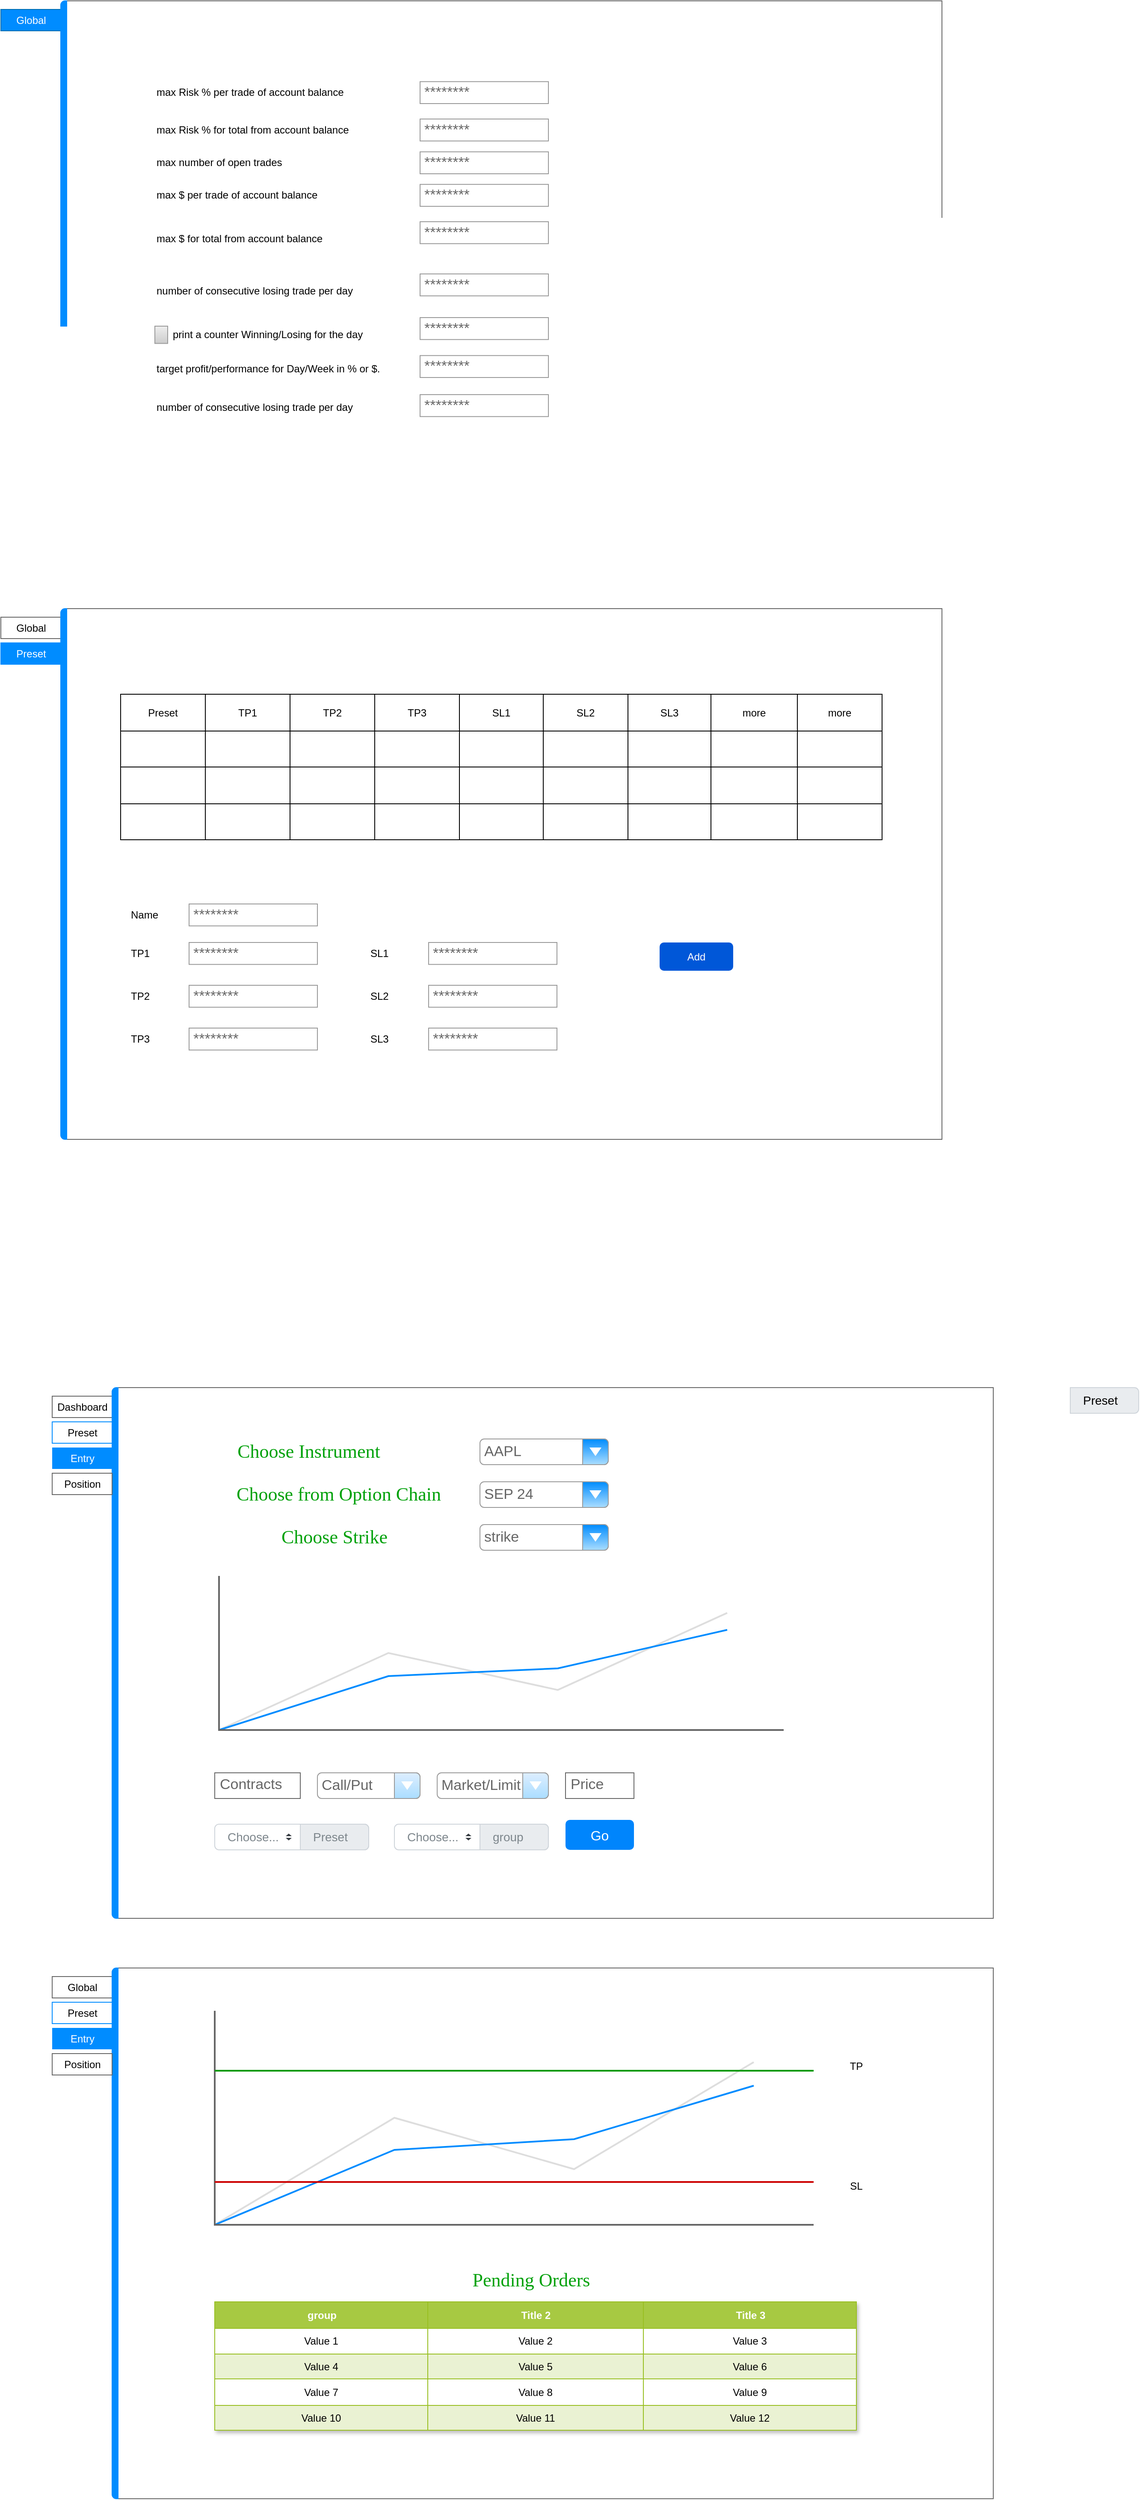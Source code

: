 <mxfile version="24.7.8">
  <diagram id="piDafpqhtRUU5qUU-vj8" name="Page-1">
    <mxGraphModel dx="1420" dy="766" grid="1" gridSize="10" guides="1" tooltips="1" connect="1" arrows="1" fold="1" page="1" pageScale="1" pageWidth="827" pageHeight="1169" math="0" shadow="0">
      <root>
        <mxCell id="0" />
        <mxCell id="1" parent="0" />
        <mxCell id="c5Jvyzz9uoEOo67B1SIw-1" value="" style="strokeWidth=1;shadow=0;dashed=0;align=center;html=1;shape=mxgraph.mockup.containers.marginRect2;rectMarginLeft=67;strokeColor=#666666;gradientColor=none;whiteSpace=wrap;labelBorderColor=none;" parent="1" vertex="1">
          <mxGeometry x="120" y="40" width="1090" height="620" as="geometry" />
        </mxCell>
        <mxCell id="c5Jvyzz9uoEOo67B1SIw-2" value="Global" style="strokeColor=#006EAF;fillColor=#008CFF;strokeWidth=1;shadow=0;dashed=0;align=center;html=1;shape=mxgraph.mockup.containers.rrect;rSize=0;fontColor=#ffffff;" parent="c5Jvyzz9uoEOo67B1SIw-1" vertex="1">
          <mxGeometry width="70" height="25" relative="1" as="geometry">
            <mxPoint x="-10" y="10" as="offset" />
          </mxGeometry>
        </mxCell>
        <mxCell id="c5Jvyzz9uoEOo67B1SIw-5" value="" style="strokeWidth=1;shadow=0;dashed=0;align=center;html=1;shape=mxgraph.mockup.containers.leftButton;rSize=5;strokeColor=#008cff;fillColor=#008cff;resizeHeight=1;movable=0;deletable=0;" parent="c5Jvyzz9uoEOo67B1SIw-1" vertex="1">
          <mxGeometry width="7" height="620.0" relative="1" as="geometry">
            <mxPoint x="60" as="offset" />
          </mxGeometry>
        </mxCell>
        <mxCell id="c5Jvyzz9uoEOo67B1SIw-46" value="max number of open trades" style="text;strokeColor=none;align=left;fillColor=none;html=1;verticalAlign=middle;whiteSpace=wrap;rounded=0;" parent="c5Jvyzz9uoEOo67B1SIw-1" vertex="1">
          <mxGeometry x="170" y="182" width="240" height="14.35" as="geometry" />
        </mxCell>
        <mxCell id="c5Jvyzz9uoEOo67B1SIw-56" value="max Risk % per trade of account balance" style="text;strokeColor=none;align=left;fillColor=none;html=1;verticalAlign=middle;whiteSpace=wrap;rounded=0;" parent="c5Jvyzz9uoEOo67B1SIw-1" vertex="1">
          <mxGeometry x="170" y="94.35" width="240" height="25.65" as="geometry" />
        </mxCell>
        <mxCell id="c5Jvyzz9uoEOo67B1SIw-57" value="********" style="strokeWidth=1;shadow=0;dashed=0;align=center;html=1;shape=mxgraph.mockup.forms.pwField;strokeColor=#999999;mainText=;align=left;fontColor=#666666;fontSize=17;spacingLeft=3;" parent="c5Jvyzz9uoEOo67B1SIw-1" vertex="1">
          <mxGeometry x="480" y="94.35" width="150" height="25.65" as="geometry" />
        </mxCell>
        <mxCell id="c5Jvyzz9uoEOo67B1SIw-58" value="max Risk % for total from account balance" style="text;strokeColor=none;align=left;fillColor=none;html=1;verticalAlign=middle;whiteSpace=wrap;rounded=0;" parent="c5Jvyzz9uoEOo67B1SIw-1" vertex="1">
          <mxGeometry x="170" y="140" width="240" height="21.74" as="geometry" />
        </mxCell>
        <mxCell id="c5Jvyzz9uoEOo67B1SIw-62" value="max $ per trade of account balance" style="text;strokeColor=none;align=left;fillColor=none;html=1;verticalAlign=middle;whiteSpace=wrap;rounded=0;" parent="c5Jvyzz9uoEOo67B1SIw-1" vertex="1">
          <mxGeometry x="170" y="217" width="240" height="20.43" as="geometry" />
        </mxCell>
        <mxCell id="c5Jvyzz9uoEOo67B1SIw-64" value="max $ for total from account balance" style="text;strokeColor=none;align=left;fillColor=none;html=1;verticalAlign=middle;whiteSpace=wrap;rounded=0;" parent="c5Jvyzz9uoEOo67B1SIw-1" vertex="1">
          <mxGeometry x="170" y="258" width="240" height="40.435" as="geometry" />
        </mxCell>
        <mxCell id="c5Jvyzz9uoEOo67B1SIw-66" value="print a counter Winning/Losing for the day" style="strokeWidth=1;shadow=0;dashed=0;align=left;html=1;shape=mxgraph.mockup.forms.rrect;rSize=0;fillColor=#eeeeee;strokeColor=#999999;gradientColor=#cccccc;align=left;spacingLeft=4;labelPosition=right;" parent="c5Jvyzz9uoEOo67B1SIw-1" vertex="1">
          <mxGeometry x="170" y="380" width="15" height="20.217" as="geometry" />
        </mxCell>
        <mxCell id="c5Jvyzz9uoEOo67B1SIw-67" value="number of consecutive losing trade per day" style="text;strokeColor=none;align=left;fillColor=none;html=1;verticalAlign=middle;whiteSpace=wrap;rounded=0;" parent="c5Jvyzz9uoEOo67B1SIw-1" vertex="1">
          <mxGeometry x="170" y="319" width="240" height="40.435" as="geometry" />
        </mxCell>
        <mxCell id="c5Jvyzz9uoEOo67B1SIw-88" value="target profit/performance for Day/Week in % or $.&amp;nbsp;" style="text;strokeColor=none;align=left;fillColor=none;html=1;verticalAlign=middle;whiteSpace=wrap;rounded=0;" parent="c5Jvyzz9uoEOo67B1SIw-1" vertex="1">
          <mxGeometry x="170" y="420" width="290" height="20" as="geometry" />
        </mxCell>
        <mxCell id="c5Jvyzz9uoEOo67B1SIw-93" value="********" style="strokeWidth=1;shadow=0;dashed=0;align=center;html=1;shape=mxgraph.mockup.forms.pwField;strokeColor=#999999;mainText=;align=left;fontColor=#666666;fontSize=17;spacingLeft=3;" parent="c5Jvyzz9uoEOo67B1SIw-1" vertex="1">
          <mxGeometry x="480" y="138.04" width="150" height="25.65" as="geometry" />
        </mxCell>
        <mxCell id="c5Jvyzz9uoEOo67B1SIw-94" value="********" style="strokeWidth=1;shadow=0;dashed=0;align=center;html=1;shape=mxgraph.mockup.forms.pwField;strokeColor=#999999;mainText=;align=left;fontColor=#666666;fontSize=17;spacingLeft=3;" parent="c5Jvyzz9uoEOo67B1SIw-1" vertex="1">
          <mxGeometry x="480" y="176.35" width="150" height="25.65" as="geometry" />
        </mxCell>
        <mxCell id="c5Jvyzz9uoEOo67B1SIw-95" value="********" style="strokeWidth=1;shadow=0;dashed=0;align=center;html=1;shape=mxgraph.mockup.forms.pwField;strokeColor=#999999;mainText=;align=left;fontColor=#666666;fontSize=17;spacingLeft=3;" parent="c5Jvyzz9uoEOo67B1SIw-1" vertex="1">
          <mxGeometry x="480" y="214.39" width="150" height="25.65" as="geometry" />
        </mxCell>
        <mxCell id="c5Jvyzz9uoEOo67B1SIw-96" value="********" style="strokeWidth=1;shadow=0;dashed=0;align=center;html=1;shape=mxgraph.mockup.forms.pwField;strokeColor=#999999;mainText=;align=left;fontColor=#666666;fontSize=17;spacingLeft=3;" parent="c5Jvyzz9uoEOo67B1SIw-1" vertex="1">
          <mxGeometry x="480" y="258" width="150" height="25.65" as="geometry" />
        </mxCell>
        <mxCell id="c5Jvyzz9uoEOo67B1SIw-97" value="********" style="strokeWidth=1;shadow=0;dashed=0;align=center;html=1;shape=mxgraph.mockup.forms.pwField;strokeColor=#999999;mainText=;align=left;fontColor=#666666;fontSize=17;spacingLeft=3;" parent="c5Jvyzz9uoEOo67B1SIw-1" vertex="1">
          <mxGeometry x="480" y="319" width="150" height="25.65" as="geometry" />
        </mxCell>
        <mxCell id="c5Jvyzz9uoEOo67B1SIw-98" value="********" style="strokeWidth=1;shadow=0;dashed=0;align=center;html=1;shape=mxgraph.mockup.forms.pwField;strokeColor=#999999;mainText=;align=left;fontColor=#666666;fontSize=17;spacingLeft=3;" parent="c5Jvyzz9uoEOo67B1SIw-1" vertex="1">
          <mxGeometry x="480" y="370" width="150" height="25.65" as="geometry" />
        </mxCell>
        <mxCell id="c5Jvyzz9uoEOo67B1SIw-99" value="********" style="strokeWidth=1;shadow=0;dashed=0;align=center;html=1;shape=mxgraph.mockup.forms.pwField;strokeColor=#999999;mainText=;align=left;fontColor=#666666;fontSize=17;spacingLeft=3;" parent="c5Jvyzz9uoEOo67B1SIw-1" vertex="1">
          <mxGeometry x="480" y="414.35" width="150" height="25.65" as="geometry" />
        </mxCell>
        <mxCell id="c5Jvyzz9uoEOo67B1SIw-100" value="********" style="strokeWidth=1;shadow=0;dashed=0;align=center;html=1;shape=mxgraph.mockup.forms.pwField;strokeColor=#999999;mainText=;align=left;fontColor=#666666;fontSize=17;spacingLeft=3;" parent="c5Jvyzz9uoEOo67B1SIw-1" vertex="1">
          <mxGeometry x="480" y="460" width="150" height="25.65" as="geometry" />
        </mxCell>
        <mxCell id="c5Jvyzz9uoEOo67B1SIw-91" value="number of consecutive losing trade per day" style="text;strokeColor=none;align=left;fillColor=none;html=1;verticalAlign=middle;whiteSpace=wrap;rounded=0;" parent="1" vertex="1">
          <mxGeometry x="290" y="500.43" width="240" height="29.57" as="geometry" />
        </mxCell>
        <mxCell id="c5Jvyzz9uoEOo67B1SIw-101" value="" style="strokeWidth=1;shadow=0;dashed=0;align=center;html=1;shape=mxgraph.mockup.containers.marginRect2;rectMarginLeft=67;strokeColor=#666666;gradientColor=none;whiteSpace=wrap;labelBorderColor=none;" parent="1" vertex="1">
          <mxGeometry x="180" y="2338" width="1090" height="620" as="geometry" />
        </mxCell>
        <mxCell id="c5Jvyzz9uoEOo67B1SIw-102" value="Global" style="strokeColor=inherit;fillColor=inherit;gradientColor=inherit;strokeWidth=1;shadow=0;dashed=0;align=center;html=1;shape=mxgraph.mockup.containers.rrect;rSize=0;" parent="c5Jvyzz9uoEOo67B1SIw-101" vertex="1">
          <mxGeometry width="70" height="25" relative="1" as="geometry">
            <mxPoint x="-10" y="10" as="offset" />
          </mxGeometry>
        </mxCell>
        <mxCell id="c5Jvyzz9uoEOo67B1SIw-103" value="Preset" style="strokeWidth=1;shadow=0;dashed=0;align=center;html=1;shape=mxgraph.mockup.containers.rrect;rSize=0;strokeColor=#008cff;fillColor=#FFFFFF;fontColor=#000000;" parent="c5Jvyzz9uoEOo67B1SIw-101" vertex="1">
          <mxGeometry width="70" height="25" relative="1" as="geometry">
            <mxPoint x="-10" y="40" as="offset" />
          </mxGeometry>
        </mxCell>
        <mxCell id="c5Jvyzz9uoEOo67B1SIw-104" value="Entry" style="strokeColor=none;fillColor=#008CFF;strokeWidth=1;shadow=0;dashed=0;align=center;html=1;shape=mxgraph.mockup.containers.rrect;rSize=0;labelBackgroundColor=none;fontColor=#ffffff;" parent="c5Jvyzz9uoEOo67B1SIw-101" vertex="1">
          <mxGeometry width="70" height="25" relative="1" as="geometry">
            <mxPoint x="-10" y="70" as="offset" />
          </mxGeometry>
        </mxCell>
        <mxCell id="c5Jvyzz9uoEOo67B1SIw-105" value="" style="strokeWidth=1;shadow=0;dashed=0;align=center;html=1;shape=mxgraph.mockup.containers.leftButton;rSize=5;strokeColor=#008cff;fillColor=#008cff;resizeHeight=1;movable=0;deletable=0;" parent="c5Jvyzz9uoEOo67B1SIw-101" vertex="1">
          <mxGeometry width="7" height="620.0" relative="1" as="geometry">
            <mxPoint x="60" as="offset" />
          </mxGeometry>
        </mxCell>
        <mxCell id="c5Jvyzz9uoEOo67B1SIw-106" value="Position" style="strokeColor=inherit;fillColor=inherit;gradientColor=inherit;strokeWidth=1;shadow=0;dashed=0;align=center;html=1;shape=mxgraph.mockup.containers.rrect;rSize=0;" parent="c5Jvyzz9uoEOo67B1SIw-101" vertex="1">
          <mxGeometry width="70" height="25" relative="1" as="geometry">
            <mxPoint x="-10" y="100" as="offset" />
          </mxGeometry>
        </mxCell>
        <mxCell id="c5Jvyzz9uoEOo67B1SIw-147" value="" style="verticalLabelPosition=bottom;shadow=0;dashed=0;align=center;html=1;verticalAlign=top;strokeWidth=1;shape=mxgraph.mockup.graphics.lineChart;strokeColor=none;strokeColor2=#666666;strokeColor3=#008cff;strokeColor4=#dddddd;" parent="c5Jvyzz9uoEOo67B1SIw-101" vertex="1">
          <mxGeometry x="180" y="50" width="700" height="250" as="geometry" />
        </mxCell>
        <mxCell id="c5Jvyzz9uoEOo67B1SIw-148" value="" style="verticalLabelPosition=bottom;shadow=0;dashed=0;align=center;html=1;verticalAlign=top;strokeWidth=2;shape=mxgraph.mockup.markup.line;strokeColor=#009900;" parent="c5Jvyzz9uoEOo67B1SIw-101" vertex="1">
          <mxGeometry x="180" y="110" width="700" height="20" as="geometry" />
        </mxCell>
        <mxCell id="c5Jvyzz9uoEOo67B1SIw-149" value="" style="verticalLabelPosition=bottom;shadow=0;dashed=0;align=center;html=1;verticalAlign=top;strokeWidth=2;shape=mxgraph.mockup.markup.line;strokeColor=#CC0000;" parent="c5Jvyzz9uoEOo67B1SIw-101" vertex="1">
          <mxGeometry x="180" y="240" width="700" height="20" as="geometry" />
        </mxCell>
        <mxCell id="c5Jvyzz9uoEOo67B1SIw-151" value="TP" style="text;strokeColor=none;align=center;fillColor=none;html=1;verticalAlign=middle;whiteSpace=wrap;rounded=0;" parent="c5Jvyzz9uoEOo67B1SIw-101" vertex="1">
          <mxGeometry x="900" y="100" width="60" height="30" as="geometry" />
        </mxCell>
        <mxCell id="c5Jvyzz9uoEOo67B1SIw-152" value="SL" style="text;strokeColor=none;align=center;fillColor=none;html=1;verticalAlign=middle;whiteSpace=wrap;rounded=0;" parent="c5Jvyzz9uoEOo67B1SIw-101" vertex="1">
          <mxGeometry x="900" y="240" width="60" height="30" as="geometry" />
        </mxCell>
        <mxCell id="c5Jvyzz9uoEOo67B1SIw-174" value="Pending Orders" style="text;strokeColor=none;align=center;fillColor=none;html=1;verticalAlign=middle;whiteSpace=wrap;rounded=0;fontColor=#00A10A;fontFamily=Comic Sans MS;fontSize=22;" parent="c5Jvyzz9uoEOo67B1SIw-101" vertex="1">
          <mxGeometry x="180" y="350" width="740" height="30" as="geometry" />
        </mxCell>
        <mxCell id="c5Jvyzz9uoEOo67B1SIw-153" value="Assets" style="childLayout=tableLayout;recursiveResize=0;strokeColor=#98bf21;fillColor=#A7C942;shadow=1;" parent="1" vertex="1">
          <mxGeometry x="360" y="2728" width="750" height="150" as="geometry" />
        </mxCell>
        <mxCell id="c5Jvyzz9uoEOo67B1SIw-154" style="shape=tableRow;horizontal=0;startSize=0;swimlaneHead=0;swimlaneBody=0;top=0;left=0;bottom=0;right=0;dropTarget=0;collapsible=0;recursiveResize=0;expand=0;fontStyle=0;strokeColor=inherit;fillColor=#ffffff;" parent="c5Jvyzz9uoEOo67B1SIw-153" vertex="1">
          <mxGeometry width="750" height="31" as="geometry" />
        </mxCell>
        <mxCell id="c5Jvyzz9uoEOo67B1SIw-155" value="group" style="connectable=0;recursiveResize=0;strokeColor=inherit;fillColor=#A7C942;align=center;fontStyle=1;fontColor=#FFFFFF;html=1;" parent="c5Jvyzz9uoEOo67B1SIw-154" vertex="1">
          <mxGeometry width="249" height="31" as="geometry">
            <mxRectangle width="249" height="31" as="alternateBounds" />
          </mxGeometry>
        </mxCell>
        <mxCell id="c5Jvyzz9uoEOo67B1SIw-156" value="Title 2" style="connectable=0;recursiveResize=0;strokeColor=inherit;fillColor=#A7C942;align=center;fontStyle=1;fontColor=#FFFFFF;html=1;" parent="c5Jvyzz9uoEOo67B1SIw-154" vertex="1">
          <mxGeometry x="249" width="252" height="31" as="geometry">
            <mxRectangle width="252" height="31" as="alternateBounds" />
          </mxGeometry>
        </mxCell>
        <mxCell id="c5Jvyzz9uoEOo67B1SIw-157" value="Title 3" style="connectable=0;recursiveResize=0;strokeColor=inherit;fillColor=#A7C942;align=center;fontStyle=1;fontColor=#FFFFFF;html=1;" parent="c5Jvyzz9uoEOo67B1SIw-154" vertex="1">
          <mxGeometry x="501" width="249" height="31" as="geometry">
            <mxRectangle width="249" height="31" as="alternateBounds" />
          </mxGeometry>
        </mxCell>
        <mxCell id="c5Jvyzz9uoEOo67B1SIw-158" value="" style="shape=tableRow;horizontal=0;startSize=0;swimlaneHead=0;swimlaneBody=0;top=0;left=0;bottom=0;right=0;dropTarget=0;collapsible=0;recursiveResize=0;expand=0;fontStyle=0;strokeColor=inherit;fillColor=#ffffff;" parent="c5Jvyzz9uoEOo67B1SIw-153" vertex="1">
          <mxGeometry y="31" width="750" height="30" as="geometry" />
        </mxCell>
        <mxCell id="c5Jvyzz9uoEOo67B1SIw-159" value="Value 1" style="connectable=0;recursiveResize=0;strokeColor=inherit;fillColor=inherit;align=center;whiteSpace=wrap;html=1;" parent="c5Jvyzz9uoEOo67B1SIw-158" vertex="1">
          <mxGeometry width="249" height="30" as="geometry">
            <mxRectangle width="249" height="30" as="alternateBounds" />
          </mxGeometry>
        </mxCell>
        <mxCell id="c5Jvyzz9uoEOo67B1SIw-160" value="Value 2" style="connectable=0;recursiveResize=0;strokeColor=inherit;fillColor=inherit;align=center;whiteSpace=wrap;html=1;" parent="c5Jvyzz9uoEOo67B1SIw-158" vertex="1">
          <mxGeometry x="249" width="252" height="30" as="geometry">
            <mxRectangle width="252" height="30" as="alternateBounds" />
          </mxGeometry>
        </mxCell>
        <mxCell id="c5Jvyzz9uoEOo67B1SIw-161" value="Value 3" style="connectable=0;recursiveResize=0;strokeColor=inherit;fillColor=inherit;align=center;whiteSpace=wrap;html=1;" parent="c5Jvyzz9uoEOo67B1SIw-158" vertex="1">
          <mxGeometry x="501" width="249" height="30" as="geometry">
            <mxRectangle width="249" height="30" as="alternateBounds" />
          </mxGeometry>
        </mxCell>
        <mxCell id="c5Jvyzz9uoEOo67B1SIw-162" value="" style="shape=tableRow;horizontal=0;startSize=0;swimlaneHead=0;swimlaneBody=0;top=0;left=0;bottom=0;right=0;dropTarget=0;collapsible=0;recursiveResize=0;expand=0;fontStyle=1;strokeColor=inherit;fillColor=#EAF2D3;" parent="c5Jvyzz9uoEOo67B1SIw-153" vertex="1">
          <mxGeometry y="61" width="750" height="29" as="geometry" />
        </mxCell>
        <mxCell id="c5Jvyzz9uoEOo67B1SIw-163" value="Value 4" style="connectable=0;recursiveResize=0;strokeColor=inherit;fillColor=inherit;whiteSpace=wrap;html=1;" parent="c5Jvyzz9uoEOo67B1SIw-162" vertex="1">
          <mxGeometry width="249" height="29" as="geometry">
            <mxRectangle width="249" height="29" as="alternateBounds" />
          </mxGeometry>
        </mxCell>
        <mxCell id="c5Jvyzz9uoEOo67B1SIw-164" value="Value 5" style="connectable=0;recursiveResize=0;strokeColor=inherit;fillColor=inherit;whiteSpace=wrap;html=1;" parent="c5Jvyzz9uoEOo67B1SIw-162" vertex="1">
          <mxGeometry x="249" width="252" height="29" as="geometry">
            <mxRectangle width="252" height="29" as="alternateBounds" />
          </mxGeometry>
        </mxCell>
        <mxCell id="c5Jvyzz9uoEOo67B1SIw-165" value="Value 6" style="connectable=0;recursiveResize=0;strokeColor=inherit;fillColor=inherit;whiteSpace=wrap;html=1;" parent="c5Jvyzz9uoEOo67B1SIw-162" vertex="1">
          <mxGeometry x="501" width="249" height="29" as="geometry">
            <mxRectangle width="249" height="29" as="alternateBounds" />
          </mxGeometry>
        </mxCell>
        <mxCell id="c5Jvyzz9uoEOo67B1SIw-166" value="" style="shape=tableRow;horizontal=0;startSize=0;swimlaneHead=0;swimlaneBody=0;top=0;left=0;bottom=0;right=0;dropTarget=0;collapsible=0;recursiveResize=0;expand=0;fontStyle=0;strokeColor=inherit;fillColor=#ffffff;" parent="c5Jvyzz9uoEOo67B1SIw-153" vertex="1">
          <mxGeometry y="90" width="750" height="31" as="geometry" />
        </mxCell>
        <mxCell id="c5Jvyzz9uoEOo67B1SIw-167" value="Value 7" style="connectable=0;recursiveResize=0;strokeColor=inherit;fillColor=inherit;fontStyle=0;align=center;whiteSpace=wrap;html=1;" parent="c5Jvyzz9uoEOo67B1SIw-166" vertex="1">
          <mxGeometry width="249" height="31" as="geometry">
            <mxRectangle width="249" height="31" as="alternateBounds" />
          </mxGeometry>
        </mxCell>
        <mxCell id="c5Jvyzz9uoEOo67B1SIw-168" value="Value 8" style="connectable=0;recursiveResize=0;strokeColor=inherit;fillColor=inherit;fontStyle=0;align=center;whiteSpace=wrap;html=1;" parent="c5Jvyzz9uoEOo67B1SIw-166" vertex="1">
          <mxGeometry x="249" width="252" height="31" as="geometry">
            <mxRectangle width="252" height="31" as="alternateBounds" />
          </mxGeometry>
        </mxCell>
        <mxCell id="c5Jvyzz9uoEOo67B1SIw-169" value="Value 9" style="connectable=0;recursiveResize=0;strokeColor=inherit;fillColor=inherit;fontStyle=0;align=center;whiteSpace=wrap;html=1;" parent="c5Jvyzz9uoEOo67B1SIw-166" vertex="1">
          <mxGeometry x="501" width="249" height="31" as="geometry">
            <mxRectangle width="249" height="31" as="alternateBounds" />
          </mxGeometry>
        </mxCell>
        <mxCell id="c5Jvyzz9uoEOo67B1SIw-170" value="" style="shape=tableRow;horizontal=0;startSize=0;swimlaneHead=0;swimlaneBody=0;top=0;left=0;bottom=0;right=0;dropTarget=0;collapsible=0;recursiveResize=0;expand=0;fontStyle=1;strokeColor=inherit;fillColor=#EAF2D3;" parent="c5Jvyzz9uoEOo67B1SIw-153" vertex="1">
          <mxGeometry y="121" width="750" height="29" as="geometry" />
        </mxCell>
        <mxCell id="c5Jvyzz9uoEOo67B1SIw-171" value="Value 10" style="connectable=0;recursiveResize=0;strokeColor=inherit;fillColor=inherit;whiteSpace=wrap;html=1;" parent="c5Jvyzz9uoEOo67B1SIw-170" vertex="1">
          <mxGeometry width="249" height="29" as="geometry">
            <mxRectangle width="249" height="29" as="alternateBounds" />
          </mxGeometry>
        </mxCell>
        <mxCell id="c5Jvyzz9uoEOo67B1SIw-172" value="Value 11" style="connectable=0;recursiveResize=0;strokeColor=inherit;fillColor=inherit;whiteSpace=wrap;html=1;" parent="c5Jvyzz9uoEOo67B1SIw-170" vertex="1">
          <mxGeometry x="249" width="252" height="29" as="geometry">
            <mxRectangle width="252" height="29" as="alternateBounds" />
          </mxGeometry>
        </mxCell>
        <mxCell id="c5Jvyzz9uoEOo67B1SIw-173" value="Value 12" style="connectable=0;recursiveResize=0;strokeColor=inherit;fillColor=inherit;whiteSpace=wrap;html=1;" parent="c5Jvyzz9uoEOo67B1SIw-170" vertex="1">
          <mxGeometry x="501" width="249" height="29" as="geometry">
            <mxRectangle width="249" height="29" as="alternateBounds" />
          </mxGeometry>
        </mxCell>
        <mxCell id="c5Jvyzz9uoEOo67B1SIw-175" value="" style="strokeWidth=1;shadow=0;dashed=0;align=center;html=1;shape=mxgraph.mockup.containers.marginRect2;rectMarginLeft=67;strokeColor=#666666;gradientColor=none;whiteSpace=wrap;labelBorderColor=none;" parent="1" vertex="1">
          <mxGeometry x="180" y="1660" width="1090" height="620" as="geometry" />
        </mxCell>
        <mxCell id="c5Jvyzz9uoEOo67B1SIw-176" value="Dashboard" style="strokeColor=inherit;fillColor=inherit;gradientColor=inherit;strokeWidth=1;shadow=0;dashed=0;align=center;html=1;shape=mxgraph.mockup.containers.rrect;rSize=0;" parent="c5Jvyzz9uoEOo67B1SIw-175" vertex="1">
          <mxGeometry width="70" height="25" relative="1" as="geometry">
            <mxPoint x="-10" y="10" as="offset" />
          </mxGeometry>
        </mxCell>
        <mxCell id="c5Jvyzz9uoEOo67B1SIw-177" value="Preset" style="strokeWidth=1;shadow=0;dashed=0;align=center;html=1;shape=mxgraph.mockup.containers.rrect;rSize=0;strokeColor=#008cff;fillColor=#FFFFFF;fontColor=#000000;" parent="c5Jvyzz9uoEOo67B1SIw-175" vertex="1">
          <mxGeometry width="70" height="25" relative="1" as="geometry">
            <mxPoint x="-10" y="40" as="offset" />
          </mxGeometry>
        </mxCell>
        <mxCell id="c5Jvyzz9uoEOo67B1SIw-178" value="Entry" style="strokeColor=none;fillColor=#008CFF;strokeWidth=1;shadow=0;dashed=0;align=center;html=1;shape=mxgraph.mockup.containers.rrect;rSize=0;labelBackgroundColor=none;fontColor=#ffffff;" parent="c5Jvyzz9uoEOo67B1SIw-175" vertex="1">
          <mxGeometry width="70" height="25" relative="1" as="geometry">
            <mxPoint x="-10" y="70" as="offset" />
          </mxGeometry>
        </mxCell>
        <mxCell id="c5Jvyzz9uoEOo67B1SIw-179" value="" style="strokeWidth=1;shadow=0;dashed=0;align=center;html=1;shape=mxgraph.mockup.containers.leftButton;rSize=5;strokeColor=#008cff;fillColor=#008cff;resizeHeight=1;movable=0;deletable=0;" parent="c5Jvyzz9uoEOo67B1SIw-175" vertex="1">
          <mxGeometry width="7" height="620.0" relative="1" as="geometry">
            <mxPoint x="60" as="offset" />
          </mxGeometry>
        </mxCell>
        <mxCell id="c5Jvyzz9uoEOo67B1SIw-180" value="Position" style="strokeColor=inherit;fillColor=inherit;gradientColor=inherit;strokeWidth=1;shadow=0;dashed=0;align=center;html=1;shape=mxgraph.mockup.containers.rrect;rSize=0;" parent="c5Jvyzz9uoEOo67B1SIw-175" vertex="1">
          <mxGeometry width="70" height="25" relative="1" as="geometry">
            <mxPoint x="-10" y="100" as="offset" />
          </mxGeometry>
        </mxCell>
        <mxCell id="c5Jvyzz9uoEOo67B1SIw-181" value="" style="verticalLabelPosition=bottom;shadow=0;dashed=0;align=center;html=1;verticalAlign=top;strokeWidth=1;shape=mxgraph.mockup.graphics.lineChart;strokeColor=none;strokeColor2=#666666;strokeColor3=#008cff;strokeColor4=#dddddd;" parent="c5Jvyzz9uoEOo67B1SIw-175" vertex="1">
          <mxGeometry x="185" y="220" width="660" height="180" as="geometry" />
        </mxCell>
        <mxCell id="c5Jvyzz9uoEOo67B1SIw-187" value="Choose Instrument" style="text;strokeColor=none;align=center;fillColor=none;html=1;verticalAlign=middle;whiteSpace=wrap;rounded=0;fontColor=#00A10A;fontFamily=Comic Sans MS;fontSize=22;" parent="c5Jvyzz9uoEOo67B1SIw-175" vertex="1">
          <mxGeometry x="180" y="60" width="220" height="30" as="geometry" />
        </mxCell>
        <mxCell id="c5Jvyzz9uoEOo67B1SIw-188" value="AAPL" style="strokeWidth=1;shadow=0;dashed=0;align=center;html=1;shape=mxgraph.mockup.forms.comboBox;strokeColor=#999999;fillColor=#008CFF;align=left;fillColor2=#aaddff;mainText=;fontColor=#666666;fontSize=17;spacingLeft=3;" parent="c5Jvyzz9uoEOo67B1SIw-175" vertex="1">
          <mxGeometry x="490" y="60" width="150" height="30" as="geometry" />
        </mxCell>
        <mxCell id="c5Jvyzz9uoEOo67B1SIw-189" value="Choose from Option Chain" style="text;strokeColor=none;align=center;fillColor=none;html=1;verticalAlign=middle;whiteSpace=wrap;rounded=0;fontColor=#00A10A;fontFamily=Comic Sans MS;fontSize=22;" parent="c5Jvyzz9uoEOo67B1SIw-175" vertex="1">
          <mxGeometry x="185" y="110" width="280" height="30" as="geometry" />
        </mxCell>
        <mxCell id="c5Jvyzz9uoEOo67B1SIw-190" value="SEP 24" style="strokeWidth=1;shadow=0;dashed=0;align=center;html=1;shape=mxgraph.mockup.forms.comboBox;strokeColor=#999999;fillColor=#008CFF;align=left;fillColor2=#aaddff;mainText=;fontColor=#666666;fontSize=17;spacingLeft=3;" parent="c5Jvyzz9uoEOo67B1SIw-175" vertex="1">
          <mxGeometry x="490" y="110" width="150" height="30" as="geometry" />
        </mxCell>
        <mxCell id="c5Jvyzz9uoEOo67B1SIw-191" value="Choose Strike" style="text;strokeColor=none;align=center;fillColor=none;html=1;verticalAlign=middle;whiteSpace=wrap;rounded=0;fontColor=#00A10A;fontFamily=Comic Sans MS;fontSize=22;" parent="c5Jvyzz9uoEOo67B1SIw-175" vertex="1">
          <mxGeometry x="180" y="160" width="280" height="30" as="geometry" />
        </mxCell>
        <mxCell id="c5Jvyzz9uoEOo67B1SIw-192" value="strike" style="strokeWidth=1;shadow=0;dashed=0;align=center;html=1;shape=mxgraph.mockup.forms.comboBox;strokeColor=#999999;fillColor=#008CFF;align=left;fillColor2=#aaddff;mainText=;fontColor=#666666;fontSize=17;spacingLeft=3;" parent="c5Jvyzz9uoEOo67B1SIw-175" vertex="1">
          <mxGeometry x="490" y="160" width="150" height="30" as="geometry" />
        </mxCell>
        <mxCell id="iSq0GGvA1CVPMJlsoF-T-1" value="Go" style="html=1;shadow=0;dashed=0;shape=mxgraph.bootstrap.rrect;rSize=5;strokeColor=none;strokeWidth=1;fillColor=#0085FC;fontColor=#FFFFFF;whiteSpace=wrap;align=center;verticalAlign=middle;spacingLeft=0;fontStyle=0;fontSize=16;spacing=5;" vertex="1" parent="c5Jvyzz9uoEOo67B1SIw-175">
          <mxGeometry x="590" y="505" width="80" height="35" as="geometry" />
        </mxCell>
        <mxCell id="iSq0GGvA1CVPMJlsoF-T-4" value="Choose..." style="html=1;shadow=0;dashed=0;shape=mxgraph.bootstrap.rrect;rSize=5;strokeColor=#CED4DA;html=1;whiteSpace=wrap;fillColor=#FFFFFF;fontColor=#7D868C;align=left;spacing=15;fontSize=14;" vertex="1" parent="c5Jvyzz9uoEOo67B1SIw-175">
          <mxGeometry x="180" y="510" width="180" height="30" as="geometry" />
        </mxCell>
        <mxCell id="iSq0GGvA1CVPMJlsoF-T-5" value="" style="shape=triangle;direction=south;fillColor=#343A40;strokeColor=none;perimeter=none;" vertex="1" parent="iSq0GGvA1CVPMJlsoF-T-4">
          <mxGeometry x="1" y="0.5" width="7" height="3" relative="1" as="geometry">
            <mxPoint x="-97" y="1" as="offset" />
          </mxGeometry>
        </mxCell>
        <mxCell id="iSq0GGvA1CVPMJlsoF-T-6" value="" style="shape=triangle;direction=north;fillColor=#343A40;strokeColor=none;perimeter=none;" vertex="1" parent="iSq0GGvA1CVPMJlsoF-T-4">
          <mxGeometry x="1" y="0.5" width="7" height="3" relative="1" as="geometry">
            <mxPoint x="-97" y="-4" as="offset" />
          </mxGeometry>
        </mxCell>
        <mxCell id="iSq0GGvA1CVPMJlsoF-T-7" value="Preset" style="html=1;shadow=0;dashed=0;shape=mxgraph.bootstrap.rightButton;strokeColor=#CED4DA;gradientColor=inherit;fontColor=inherit;fillColor=#E9ECEF;rSize=5;perimeter=none;whiteSpace=wrap;resizeHeight=1;fontSize=14;align=left;spacing=15;" vertex="1" parent="iSq0GGvA1CVPMJlsoF-T-4">
          <mxGeometry x="1" width="80" height="30" relative="1" as="geometry">
            <mxPoint x="-80" as="offset" />
          </mxGeometry>
        </mxCell>
        <mxCell id="iSq0GGvA1CVPMJlsoF-T-15" value="Call/Put" style="strokeWidth=1;shadow=0;dashed=0;align=center;html=1;shape=mxgraph.mockup.forms.comboBox;strokeColor=#999999;fillColor=#ddeeff;align=left;fillColor2=#aaddff;mainText=;fontColor=#666666;fontSize=17;spacingLeft=3;" vertex="1" parent="c5Jvyzz9uoEOo67B1SIw-175">
          <mxGeometry x="300" y="450" width="120" height="30" as="geometry" />
        </mxCell>
        <mxCell id="iSq0GGvA1CVPMJlsoF-T-36" value="Market/Limit" style="strokeWidth=1;shadow=0;dashed=0;align=center;html=1;shape=mxgraph.mockup.forms.comboBox;strokeColor=#999999;fillColor=#ddeeff;align=left;fillColor2=#aaddff;mainText=;fontColor=#666666;fontSize=17;spacingLeft=3;" vertex="1" parent="c5Jvyzz9uoEOo67B1SIw-175">
          <mxGeometry x="440" y="450" width="130" height="30" as="geometry" />
        </mxCell>
        <mxCell id="iSq0GGvA1CVPMJlsoF-T-37" value="Price" style="strokeWidth=1;shadow=0;dashed=0;align=center;html=1;shape=mxgraph.mockup.text.textBox;fontColor=#666666;align=left;fontSize=17;spacingLeft=4;spacingTop=-3;whiteSpace=wrap;strokeColor=#666666;mainText=" vertex="1" parent="c5Jvyzz9uoEOo67B1SIw-175">
          <mxGeometry x="590" y="450" width="80" height="30" as="geometry" />
        </mxCell>
        <mxCell id="iSq0GGvA1CVPMJlsoF-T-38" value="Contracts" style="strokeWidth=1;shadow=0;dashed=0;align=center;html=1;shape=mxgraph.mockup.text.textBox;fontColor=#666666;align=left;fontSize=17;spacingLeft=4;spacingTop=-3;whiteSpace=wrap;strokeColor=#666666;mainText=" vertex="1" parent="c5Jvyzz9uoEOo67B1SIw-175">
          <mxGeometry x="180" y="450" width="100" height="30" as="geometry" />
        </mxCell>
        <mxCell id="iSq0GGvA1CVPMJlsoF-T-40" value="Preset" style="html=1;shadow=0;dashed=0;shape=mxgraph.bootstrap.rightButton;strokeColor=#CED4DA;gradientColor=inherit;fontColor=inherit;fillColor=#E9ECEF;rSize=5;perimeter=none;whiteSpace=wrap;resizeHeight=1;fontSize=14;align=left;spacing=15;" vertex="1" parent="c5Jvyzz9uoEOo67B1SIw-175">
          <mxGeometry x="1" width="80" height="30" relative="1" as="geometry">
            <mxPoint x="90" as="offset" />
          </mxGeometry>
        </mxCell>
        <mxCell id="iSq0GGvA1CVPMJlsoF-T-41" value="Choose..." style="html=1;shadow=0;dashed=0;shape=mxgraph.bootstrap.rrect;rSize=5;strokeColor=#CED4DA;html=1;whiteSpace=wrap;fillColor=#FFFFFF;fontColor=#7D868C;align=left;spacing=15;fontSize=14;" vertex="1" parent="c5Jvyzz9uoEOo67B1SIw-175">
          <mxGeometry x="390" y="510" width="180" height="30" as="geometry" />
        </mxCell>
        <mxCell id="iSq0GGvA1CVPMJlsoF-T-42" value="" style="shape=triangle;direction=south;fillColor=#343A40;strokeColor=none;perimeter=none;" vertex="1" parent="iSq0GGvA1CVPMJlsoF-T-41">
          <mxGeometry x="1" y="0.5" width="7" height="3" relative="1" as="geometry">
            <mxPoint x="-97" y="1" as="offset" />
          </mxGeometry>
        </mxCell>
        <mxCell id="iSq0GGvA1CVPMJlsoF-T-43" value="" style="shape=triangle;direction=north;fillColor=#343A40;strokeColor=none;perimeter=none;" vertex="1" parent="iSq0GGvA1CVPMJlsoF-T-41">
          <mxGeometry x="1" y="0.5" width="7" height="3" relative="1" as="geometry">
            <mxPoint x="-97" y="-4" as="offset" />
          </mxGeometry>
        </mxCell>
        <mxCell id="iSq0GGvA1CVPMJlsoF-T-44" value="group" style="html=1;shadow=0;dashed=0;shape=mxgraph.bootstrap.rightButton;strokeColor=#CED4DA;gradientColor=inherit;fontColor=inherit;fillColor=#E9ECEF;rSize=5;perimeter=none;whiteSpace=wrap;resizeHeight=1;fontSize=14;align=left;spacing=15;" vertex="1" parent="iSq0GGvA1CVPMJlsoF-T-41">
          <mxGeometry x="1" width="80" height="30" relative="1" as="geometry">
            <mxPoint x="-80" as="offset" />
          </mxGeometry>
        </mxCell>
        <mxCell id="iSq0GGvA1CVPMJlsoF-T-45" value="" style="strokeWidth=1;shadow=0;dashed=0;align=center;html=1;shape=mxgraph.mockup.containers.marginRect2;rectMarginLeft=67;strokeColor=#666666;gradientColor=none;whiteSpace=wrap;labelBorderColor=none;" vertex="1" parent="1">
          <mxGeometry x="120" y="750" width="1090" height="620" as="geometry" />
        </mxCell>
        <mxCell id="iSq0GGvA1CVPMJlsoF-T-46" value="Global" style="strokeColor=inherit;fillColor=inherit;gradientColor=inherit;strokeWidth=1;shadow=0;dashed=0;align=center;html=1;shape=mxgraph.mockup.containers.rrect;rSize=0;" vertex="1" parent="iSq0GGvA1CVPMJlsoF-T-45">
          <mxGeometry width="70" height="25" relative="1" as="geometry">
            <mxPoint x="-10" y="10" as="offset" />
          </mxGeometry>
        </mxCell>
        <mxCell id="iSq0GGvA1CVPMJlsoF-T-47" value="Preset" style="strokeWidth=1;shadow=0;dashed=0;align=center;html=1;shape=mxgraph.mockup.containers.rrect;rSize=0;strokeColor=#008cff;fillColor=#008CFF;fontColor=#FFFFFF;" vertex="1" parent="iSq0GGvA1CVPMJlsoF-T-45">
          <mxGeometry width="70" height="25" relative="1" as="geometry">
            <mxPoint x="-10" y="40" as="offset" />
          </mxGeometry>
        </mxCell>
        <mxCell id="iSq0GGvA1CVPMJlsoF-T-49" value="" style="strokeWidth=1;shadow=0;dashed=0;align=center;html=1;shape=mxgraph.mockup.containers.leftButton;rSize=5;strokeColor=#008cff;fillColor=#008cff;resizeHeight=1;movable=0;deletable=0;" vertex="1" parent="iSq0GGvA1CVPMJlsoF-T-45">
          <mxGeometry width="7" height="620.0" relative="1" as="geometry">
            <mxPoint x="60" as="offset" />
          </mxGeometry>
        </mxCell>
        <mxCell id="iSq0GGvA1CVPMJlsoF-T-78" value="********" style="strokeWidth=1;shadow=0;dashed=0;align=center;html=1;shape=mxgraph.mockup.forms.pwField;strokeColor=#999999;mainText=;align=left;fontColor=#666666;fontSize=17;spacingLeft=3;" vertex="1" parent="iSq0GGvA1CVPMJlsoF-T-45">
          <mxGeometry x="210" y="390" width="150" height="25.65" as="geometry" />
        </mxCell>
        <mxCell id="iSq0GGvA1CVPMJlsoF-T-79" value="TP1" style="text;strokeColor=none;align=left;fillColor=none;html=1;verticalAlign=middle;whiteSpace=wrap;rounded=0;" vertex="1" parent="iSq0GGvA1CVPMJlsoF-T-45">
          <mxGeometry x="140" y="390" width="60" height="25.65" as="geometry" />
        </mxCell>
        <mxCell id="iSq0GGvA1CVPMJlsoF-T-101" value="" style="shape=table;startSize=0;container=1;collapsible=0;childLayout=tableLayout;" vertex="1" parent="iSq0GGvA1CVPMJlsoF-T-45">
          <mxGeometry x="130" y="100" width="890" height="170" as="geometry" />
        </mxCell>
        <mxCell id="iSq0GGvA1CVPMJlsoF-T-102" value="" style="shape=tableRow;horizontal=0;startSize=0;swimlaneHead=0;swimlaneBody=0;strokeColor=inherit;top=0;left=0;bottom=0;right=0;collapsible=0;dropTarget=0;fillColor=none;points=[[0,0.5],[1,0.5]];portConstraint=eastwest;" vertex="1" parent="iSq0GGvA1CVPMJlsoF-T-101">
          <mxGeometry width="890" height="43" as="geometry" />
        </mxCell>
        <mxCell id="iSq0GGvA1CVPMJlsoF-T-103" value="Preset" style="shape=partialRectangle;html=1;whiteSpace=wrap;connectable=0;strokeColor=inherit;overflow=hidden;fillColor=none;top=0;left=0;bottom=0;right=0;pointerEvents=1;" vertex="1" parent="iSq0GGvA1CVPMJlsoF-T-102">
          <mxGeometry width="99" height="43" as="geometry">
            <mxRectangle width="99" height="43" as="alternateBounds" />
          </mxGeometry>
        </mxCell>
        <mxCell id="iSq0GGvA1CVPMJlsoF-T-104" value="TP1" style="shape=partialRectangle;html=1;whiteSpace=wrap;connectable=0;strokeColor=inherit;overflow=hidden;fillColor=none;top=0;left=0;bottom=0;right=0;pointerEvents=1;" vertex="1" parent="iSq0GGvA1CVPMJlsoF-T-102">
          <mxGeometry x="99" width="99" height="43" as="geometry">
            <mxRectangle width="99" height="43" as="alternateBounds" />
          </mxGeometry>
        </mxCell>
        <mxCell id="iSq0GGvA1CVPMJlsoF-T-105" value="TP2" style="shape=partialRectangle;html=1;whiteSpace=wrap;connectable=0;strokeColor=inherit;overflow=hidden;fillColor=none;top=0;left=0;bottom=0;right=0;pointerEvents=1;" vertex="1" parent="iSq0GGvA1CVPMJlsoF-T-102">
          <mxGeometry x="198" width="99" height="43" as="geometry">
            <mxRectangle width="99" height="43" as="alternateBounds" />
          </mxGeometry>
        </mxCell>
        <mxCell id="iSq0GGvA1CVPMJlsoF-T-106" value="TP3" style="shape=partialRectangle;html=1;whiteSpace=wrap;connectable=0;strokeColor=inherit;overflow=hidden;fillColor=none;top=0;left=0;bottom=0;right=0;pointerEvents=1;" vertex="1" parent="iSq0GGvA1CVPMJlsoF-T-102">
          <mxGeometry x="297" width="99" height="43" as="geometry">
            <mxRectangle width="99" height="43" as="alternateBounds" />
          </mxGeometry>
        </mxCell>
        <mxCell id="iSq0GGvA1CVPMJlsoF-T-107" value="SL1" style="shape=partialRectangle;html=1;whiteSpace=wrap;connectable=0;strokeColor=inherit;overflow=hidden;fillColor=none;top=0;left=0;bottom=0;right=0;pointerEvents=1;" vertex="1" parent="iSq0GGvA1CVPMJlsoF-T-102">
          <mxGeometry x="396" width="98" height="43" as="geometry">
            <mxRectangle width="98" height="43" as="alternateBounds" />
          </mxGeometry>
        </mxCell>
        <mxCell id="iSq0GGvA1CVPMJlsoF-T-108" value="SL2" style="shape=partialRectangle;html=1;whiteSpace=wrap;connectable=0;strokeColor=inherit;overflow=hidden;fillColor=none;top=0;left=0;bottom=0;right=0;pointerEvents=1;" vertex="1" parent="iSq0GGvA1CVPMJlsoF-T-102">
          <mxGeometry x="494" width="99" height="43" as="geometry">
            <mxRectangle width="99" height="43" as="alternateBounds" />
          </mxGeometry>
        </mxCell>
        <mxCell id="iSq0GGvA1CVPMJlsoF-T-109" value="SL3" style="shape=partialRectangle;html=1;whiteSpace=wrap;connectable=0;strokeColor=inherit;overflow=hidden;fillColor=none;top=0;left=0;bottom=0;right=0;pointerEvents=1;" vertex="1" parent="iSq0GGvA1CVPMJlsoF-T-102">
          <mxGeometry x="593" width="97" height="43" as="geometry">
            <mxRectangle width="97" height="43" as="alternateBounds" />
          </mxGeometry>
        </mxCell>
        <mxCell id="iSq0GGvA1CVPMJlsoF-T-110" value="more" style="shape=partialRectangle;html=1;whiteSpace=wrap;connectable=0;strokeColor=inherit;overflow=hidden;fillColor=none;top=0;left=0;bottom=0;right=0;pointerEvents=1;" vertex="1" parent="iSq0GGvA1CVPMJlsoF-T-102">
          <mxGeometry x="690" width="101" height="43" as="geometry">
            <mxRectangle width="101" height="43" as="alternateBounds" />
          </mxGeometry>
        </mxCell>
        <mxCell id="iSq0GGvA1CVPMJlsoF-T-111" value="more" style="shape=partialRectangle;html=1;whiteSpace=wrap;connectable=0;strokeColor=inherit;overflow=hidden;fillColor=none;top=0;left=0;bottom=0;right=0;pointerEvents=1;" vertex="1" parent="iSq0GGvA1CVPMJlsoF-T-102">
          <mxGeometry x="791" width="99" height="43" as="geometry">
            <mxRectangle width="99" height="43" as="alternateBounds" />
          </mxGeometry>
        </mxCell>
        <mxCell id="iSq0GGvA1CVPMJlsoF-T-112" value="" style="shape=tableRow;horizontal=0;startSize=0;swimlaneHead=0;swimlaneBody=0;strokeColor=inherit;top=0;left=0;bottom=0;right=0;collapsible=0;dropTarget=0;fillColor=none;points=[[0,0.5],[1,0.5]];portConstraint=eastwest;" vertex="1" parent="iSq0GGvA1CVPMJlsoF-T-101">
          <mxGeometry y="43" width="890" height="42" as="geometry" />
        </mxCell>
        <mxCell id="iSq0GGvA1CVPMJlsoF-T-113" value="" style="shape=partialRectangle;html=1;whiteSpace=wrap;connectable=0;strokeColor=inherit;overflow=hidden;fillColor=none;top=0;left=0;bottom=0;right=0;pointerEvents=1;" vertex="1" parent="iSq0GGvA1CVPMJlsoF-T-112">
          <mxGeometry width="99" height="42" as="geometry">
            <mxRectangle width="99" height="42" as="alternateBounds" />
          </mxGeometry>
        </mxCell>
        <mxCell id="iSq0GGvA1CVPMJlsoF-T-114" value="" style="shape=partialRectangle;html=1;whiteSpace=wrap;connectable=0;strokeColor=inherit;overflow=hidden;fillColor=none;top=0;left=0;bottom=0;right=0;pointerEvents=1;" vertex="1" parent="iSq0GGvA1CVPMJlsoF-T-112">
          <mxGeometry x="99" width="99" height="42" as="geometry">
            <mxRectangle width="99" height="42" as="alternateBounds" />
          </mxGeometry>
        </mxCell>
        <mxCell id="iSq0GGvA1CVPMJlsoF-T-115" value="" style="shape=partialRectangle;html=1;whiteSpace=wrap;connectable=0;strokeColor=inherit;overflow=hidden;fillColor=none;top=0;left=0;bottom=0;right=0;pointerEvents=1;" vertex="1" parent="iSq0GGvA1CVPMJlsoF-T-112">
          <mxGeometry x="198" width="99" height="42" as="geometry">
            <mxRectangle width="99" height="42" as="alternateBounds" />
          </mxGeometry>
        </mxCell>
        <mxCell id="iSq0GGvA1CVPMJlsoF-T-116" value="" style="shape=partialRectangle;html=1;whiteSpace=wrap;connectable=0;strokeColor=inherit;overflow=hidden;fillColor=none;top=0;left=0;bottom=0;right=0;pointerEvents=1;" vertex="1" parent="iSq0GGvA1CVPMJlsoF-T-112">
          <mxGeometry x="297" width="99" height="42" as="geometry">
            <mxRectangle width="99" height="42" as="alternateBounds" />
          </mxGeometry>
        </mxCell>
        <mxCell id="iSq0GGvA1CVPMJlsoF-T-117" value="" style="shape=partialRectangle;html=1;whiteSpace=wrap;connectable=0;strokeColor=inherit;overflow=hidden;fillColor=none;top=0;left=0;bottom=0;right=0;pointerEvents=1;" vertex="1" parent="iSq0GGvA1CVPMJlsoF-T-112">
          <mxGeometry x="396" width="98" height="42" as="geometry">
            <mxRectangle width="98" height="42" as="alternateBounds" />
          </mxGeometry>
        </mxCell>
        <mxCell id="iSq0GGvA1CVPMJlsoF-T-118" value="" style="shape=partialRectangle;html=1;whiteSpace=wrap;connectable=0;strokeColor=inherit;overflow=hidden;fillColor=none;top=0;left=0;bottom=0;right=0;pointerEvents=1;" vertex="1" parent="iSq0GGvA1CVPMJlsoF-T-112">
          <mxGeometry x="494" width="99" height="42" as="geometry">
            <mxRectangle width="99" height="42" as="alternateBounds" />
          </mxGeometry>
        </mxCell>
        <mxCell id="iSq0GGvA1CVPMJlsoF-T-119" value="" style="shape=partialRectangle;html=1;whiteSpace=wrap;connectable=0;strokeColor=inherit;overflow=hidden;fillColor=none;top=0;left=0;bottom=0;right=0;pointerEvents=1;" vertex="1" parent="iSq0GGvA1CVPMJlsoF-T-112">
          <mxGeometry x="593" width="97" height="42" as="geometry">
            <mxRectangle width="97" height="42" as="alternateBounds" />
          </mxGeometry>
        </mxCell>
        <mxCell id="iSq0GGvA1CVPMJlsoF-T-120" value="" style="shape=partialRectangle;html=1;whiteSpace=wrap;connectable=0;strokeColor=inherit;overflow=hidden;fillColor=none;top=0;left=0;bottom=0;right=0;pointerEvents=1;" vertex="1" parent="iSq0GGvA1CVPMJlsoF-T-112">
          <mxGeometry x="690" width="101" height="42" as="geometry">
            <mxRectangle width="101" height="42" as="alternateBounds" />
          </mxGeometry>
        </mxCell>
        <mxCell id="iSq0GGvA1CVPMJlsoF-T-121" value="" style="shape=partialRectangle;html=1;whiteSpace=wrap;connectable=0;strokeColor=inherit;overflow=hidden;fillColor=none;top=0;left=0;bottom=0;right=0;pointerEvents=1;" vertex="1" parent="iSq0GGvA1CVPMJlsoF-T-112">
          <mxGeometry x="791" width="99" height="42" as="geometry">
            <mxRectangle width="99" height="42" as="alternateBounds" />
          </mxGeometry>
        </mxCell>
        <mxCell id="iSq0GGvA1CVPMJlsoF-T-122" value="" style="shape=tableRow;horizontal=0;startSize=0;swimlaneHead=0;swimlaneBody=0;strokeColor=inherit;top=0;left=0;bottom=0;right=0;collapsible=0;dropTarget=0;fillColor=none;points=[[0,0.5],[1,0.5]];portConstraint=eastwest;" vertex="1" parent="iSq0GGvA1CVPMJlsoF-T-101">
          <mxGeometry y="85" width="890" height="43" as="geometry" />
        </mxCell>
        <mxCell id="iSq0GGvA1CVPMJlsoF-T-123" value="" style="shape=partialRectangle;html=1;whiteSpace=wrap;connectable=0;strokeColor=inherit;overflow=hidden;fillColor=none;top=0;left=0;bottom=0;right=0;pointerEvents=1;" vertex="1" parent="iSq0GGvA1CVPMJlsoF-T-122">
          <mxGeometry width="99" height="43" as="geometry">
            <mxRectangle width="99" height="43" as="alternateBounds" />
          </mxGeometry>
        </mxCell>
        <mxCell id="iSq0GGvA1CVPMJlsoF-T-124" value="" style="shape=partialRectangle;html=1;whiteSpace=wrap;connectable=0;strokeColor=inherit;overflow=hidden;fillColor=none;top=0;left=0;bottom=0;right=0;pointerEvents=1;" vertex="1" parent="iSq0GGvA1CVPMJlsoF-T-122">
          <mxGeometry x="99" width="99" height="43" as="geometry">
            <mxRectangle width="99" height="43" as="alternateBounds" />
          </mxGeometry>
        </mxCell>
        <mxCell id="iSq0GGvA1CVPMJlsoF-T-125" value="" style="shape=partialRectangle;html=1;whiteSpace=wrap;connectable=0;strokeColor=inherit;overflow=hidden;fillColor=none;top=0;left=0;bottom=0;right=0;pointerEvents=1;" vertex="1" parent="iSq0GGvA1CVPMJlsoF-T-122">
          <mxGeometry x="198" width="99" height="43" as="geometry">
            <mxRectangle width="99" height="43" as="alternateBounds" />
          </mxGeometry>
        </mxCell>
        <mxCell id="iSq0GGvA1CVPMJlsoF-T-126" value="" style="shape=partialRectangle;html=1;whiteSpace=wrap;connectable=0;strokeColor=inherit;overflow=hidden;fillColor=none;top=0;left=0;bottom=0;right=0;pointerEvents=1;" vertex="1" parent="iSq0GGvA1CVPMJlsoF-T-122">
          <mxGeometry x="297" width="99" height="43" as="geometry">
            <mxRectangle width="99" height="43" as="alternateBounds" />
          </mxGeometry>
        </mxCell>
        <mxCell id="iSq0GGvA1CVPMJlsoF-T-127" value="" style="shape=partialRectangle;html=1;whiteSpace=wrap;connectable=0;strokeColor=inherit;overflow=hidden;fillColor=none;top=0;left=0;bottom=0;right=0;pointerEvents=1;" vertex="1" parent="iSq0GGvA1CVPMJlsoF-T-122">
          <mxGeometry x="396" width="98" height="43" as="geometry">
            <mxRectangle width="98" height="43" as="alternateBounds" />
          </mxGeometry>
        </mxCell>
        <mxCell id="iSq0GGvA1CVPMJlsoF-T-128" value="" style="shape=partialRectangle;html=1;whiteSpace=wrap;connectable=0;strokeColor=inherit;overflow=hidden;fillColor=none;top=0;left=0;bottom=0;right=0;pointerEvents=1;" vertex="1" parent="iSq0GGvA1CVPMJlsoF-T-122">
          <mxGeometry x="494" width="99" height="43" as="geometry">
            <mxRectangle width="99" height="43" as="alternateBounds" />
          </mxGeometry>
        </mxCell>
        <mxCell id="iSq0GGvA1CVPMJlsoF-T-129" value="" style="shape=partialRectangle;html=1;whiteSpace=wrap;connectable=0;strokeColor=inherit;overflow=hidden;fillColor=none;top=0;left=0;bottom=0;right=0;pointerEvents=1;" vertex="1" parent="iSq0GGvA1CVPMJlsoF-T-122">
          <mxGeometry x="593" width="97" height="43" as="geometry">
            <mxRectangle width="97" height="43" as="alternateBounds" />
          </mxGeometry>
        </mxCell>
        <mxCell id="iSq0GGvA1CVPMJlsoF-T-130" value="" style="shape=partialRectangle;html=1;whiteSpace=wrap;connectable=0;strokeColor=inherit;overflow=hidden;fillColor=none;top=0;left=0;bottom=0;right=0;pointerEvents=1;" vertex="1" parent="iSq0GGvA1CVPMJlsoF-T-122">
          <mxGeometry x="690" width="101" height="43" as="geometry">
            <mxRectangle width="101" height="43" as="alternateBounds" />
          </mxGeometry>
        </mxCell>
        <mxCell id="iSq0GGvA1CVPMJlsoF-T-131" value="" style="shape=partialRectangle;html=1;whiteSpace=wrap;connectable=0;strokeColor=inherit;overflow=hidden;fillColor=none;top=0;left=0;bottom=0;right=0;pointerEvents=1;" vertex="1" parent="iSq0GGvA1CVPMJlsoF-T-122">
          <mxGeometry x="791" width="99" height="43" as="geometry">
            <mxRectangle width="99" height="43" as="alternateBounds" />
          </mxGeometry>
        </mxCell>
        <mxCell id="iSq0GGvA1CVPMJlsoF-T-132" value="" style="shape=tableRow;horizontal=0;startSize=0;swimlaneHead=0;swimlaneBody=0;strokeColor=inherit;top=0;left=0;bottom=0;right=0;collapsible=0;dropTarget=0;fillColor=none;points=[[0,0.5],[1,0.5]];portConstraint=eastwest;" vertex="1" parent="iSq0GGvA1CVPMJlsoF-T-101">
          <mxGeometry y="128" width="890" height="42" as="geometry" />
        </mxCell>
        <mxCell id="iSq0GGvA1CVPMJlsoF-T-133" value="" style="shape=partialRectangle;html=1;whiteSpace=wrap;connectable=0;strokeColor=inherit;overflow=hidden;fillColor=none;top=0;left=0;bottom=0;right=0;pointerEvents=1;" vertex="1" parent="iSq0GGvA1CVPMJlsoF-T-132">
          <mxGeometry width="99" height="42" as="geometry">
            <mxRectangle width="99" height="42" as="alternateBounds" />
          </mxGeometry>
        </mxCell>
        <mxCell id="iSq0GGvA1CVPMJlsoF-T-134" value="" style="shape=partialRectangle;html=1;whiteSpace=wrap;connectable=0;strokeColor=inherit;overflow=hidden;fillColor=none;top=0;left=0;bottom=0;right=0;pointerEvents=1;" vertex="1" parent="iSq0GGvA1CVPMJlsoF-T-132">
          <mxGeometry x="99" width="99" height="42" as="geometry">
            <mxRectangle width="99" height="42" as="alternateBounds" />
          </mxGeometry>
        </mxCell>
        <mxCell id="iSq0GGvA1CVPMJlsoF-T-135" value="" style="shape=partialRectangle;html=1;whiteSpace=wrap;connectable=0;strokeColor=inherit;overflow=hidden;fillColor=none;top=0;left=0;bottom=0;right=0;pointerEvents=1;" vertex="1" parent="iSq0GGvA1CVPMJlsoF-T-132">
          <mxGeometry x="198" width="99" height="42" as="geometry">
            <mxRectangle width="99" height="42" as="alternateBounds" />
          </mxGeometry>
        </mxCell>
        <mxCell id="iSq0GGvA1CVPMJlsoF-T-136" value="" style="shape=partialRectangle;html=1;whiteSpace=wrap;connectable=0;strokeColor=inherit;overflow=hidden;fillColor=none;top=0;left=0;bottom=0;right=0;pointerEvents=1;" vertex="1" parent="iSq0GGvA1CVPMJlsoF-T-132">
          <mxGeometry x="297" width="99" height="42" as="geometry">
            <mxRectangle width="99" height="42" as="alternateBounds" />
          </mxGeometry>
        </mxCell>
        <mxCell id="iSq0GGvA1CVPMJlsoF-T-137" value="" style="shape=partialRectangle;html=1;whiteSpace=wrap;connectable=0;strokeColor=inherit;overflow=hidden;fillColor=none;top=0;left=0;bottom=0;right=0;pointerEvents=1;" vertex="1" parent="iSq0GGvA1CVPMJlsoF-T-132">
          <mxGeometry x="396" width="98" height="42" as="geometry">
            <mxRectangle width="98" height="42" as="alternateBounds" />
          </mxGeometry>
        </mxCell>
        <mxCell id="iSq0GGvA1CVPMJlsoF-T-138" value="" style="shape=partialRectangle;html=1;whiteSpace=wrap;connectable=0;strokeColor=inherit;overflow=hidden;fillColor=none;top=0;left=0;bottom=0;right=0;pointerEvents=1;" vertex="1" parent="iSq0GGvA1CVPMJlsoF-T-132">
          <mxGeometry x="494" width="99" height="42" as="geometry">
            <mxRectangle width="99" height="42" as="alternateBounds" />
          </mxGeometry>
        </mxCell>
        <mxCell id="iSq0GGvA1CVPMJlsoF-T-139" value="" style="shape=partialRectangle;html=1;whiteSpace=wrap;connectable=0;strokeColor=inherit;overflow=hidden;fillColor=none;top=0;left=0;bottom=0;right=0;pointerEvents=1;" vertex="1" parent="iSq0GGvA1CVPMJlsoF-T-132">
          <mxGeometry x="593" width="97" height="42" as="geometry">
            <mxRectangle width="97" height="42" as="alternateBounds" />
          </mxGeometry>
        </mxCell>
        <mxCell id="iSq0GGvA1CVPMJlsoF-T-140" value="" style="shape=partialRectangle;html=1;whiteSpace=wrap;connectable=0;strokeColor=inherit;overflow=hidden;fillColor=none;top=0;left=0;bottom=0;right=0;pointerEvents=1;" vertex="1" parent="iSq0GGvA1CVPMJlsoF-T-132">
          <mxGeometry x="690" width="101" height="42" as="geometry">
            <mxRectangle width="101" height="42" as="alternateBounds" />
          </mxGeometry>
        </mxCell>
        <mxCell id="iSq0GGvA1CVPMJlsoF-T-141" value="" style="shape=partialRectangle;html=1;whiteSpace=wrap;connectable=0;strokeColor=inherit;overflow=hidden;fillColor=none;top=0;left=0;bottom=0;right=0;pointerEvents=1;" vertex="1" parent="iSq0GGvA1CVPMJlsoF-T-132">
          <mxGeometry x="791" width="99" height="42" as="geometry">
            <mxRectangle width="99" height="42" as="alternateBounds" />
          </mxGeometry>
        </mxCell>
        <mxCell id="iSq0GGvA1CVPMJlsoF-T-142" value="TP2" style="text;strokeColor=none;align=left;fillColor=none;html=1;verticalAlign=middle;whiteSpace=wrap;rounded=0;" vertex="1" parent="iSq0GGvA1CVPMJlsoF-T-45">
          <mxGeometry x="140" y="440" width="60" height="25.65" as="geometry" />
        </mxCell>
        <mxCell id="iSq0GGvA1CVPMJlsoF-T-143" value="********" style="strokeWidth=1;shadow=0;dashed=0;align=center;html=1;shape=mxgraph.mockup.forms.pwField;strokeColor=#999999;mainText=;align=left;fontColor=#666666;fontSize=17;spacingLeft=3;" vertex="1" parent="iSq0GGvA1CVPMJlsoF-T-45">
          <mxGeometry x="210" y="440" width="150" height="25.65" as="geometry" />
        </mxCell>
        <mxCell id="iSq0GGvA1CVPMJlsoF-T-144" value="TP3" style="text;strokeColor=none;align=left;fillColor=none;html=1;verticalAlign=middle;whiteSpace=wrap;rounded=0;" vertex="1" parent="iSq0GGvA1CVPMJlsoF-T-45">
          <mxGeometry x="140" y="490" width="60" height="25.65" as="geometry" />
        </mxCell>
        <mxCell id="iSq0GGvA1CVPMJlsoF-T-145" value="********" style="strokeWidth=1;shadow=0;dashed=0;align=center;html=1;shape=mxgraph.mockup.forms.pwField;strokeColor=#999999;mainText=;align=left;fontColor=#666666;fontSize=17;spacingLeft=3;" vertex="1" parent="iSq0GGvA1CVPMJlsoF-T-45">
          <mxGeometry x="210" y="490" width="150" height="25.65" as="geometry" />
        </mxCell>
        <mxCell id="iSq0GGvA1CVPMJlsoF-T-146" value="SL1" style="text;strokeColor=none;align=left;fillColor=none;html=1;verticalAlign=middle;whiteSpace=wrap;rounded=0;" vertex="1" parent="iSq0GGvA1CVPMJlsoF-T-45">
          <mxGeometry x="420" y="390" width="60" height="25.65" as="geometry" />
        </mxCell>
        <mxCell id="iSq0GGvA1CVPMJlsoF-T-147" value="********" style="strokeWidth=1;shadow=0;dashed=0;align=center;html=1;shape=mxgraph.mockup.forms.pwField;strokeColor=#999999;mainText=;align=left;fontColor=#666666;fontSize=17;spacingLeft=3;" vertex="1" parent="iSq0GGvA1CVPMJlsoF-T-45">
          <mxGeometry x="490" y="390" width="150" height="25.65" as="geometry" />
        </mxCell>
        <mxCell id="iSq0GGvA1CVPMJlsoF-T-148" value="SL2" style="text;strokeColor=none;align=left;fillColor=none;html=1;verticalAlign=middle;whiteSpace=wrap;rounded=0;" vertex="1" parent="iSq0GGvA1CVPMJlsoF-T-45">
          <mxGeometry x="420" y="440" width="60" height="25.65" as="geometry" />
        </mxCell>
        <mxCell id="iSq0GGvA1CVPMJlsoF-T-149" value="********" style="strokeWidth=1;shadow=0;dashed=0;align=center;html=1;shape=mxgraph.mockup.forms.pwField;strokeColor=#999999;mainText=;align=left;fontColor=#666666;fontSize=17;spacingLeft=3;" vertex="1" parent="iSq0GGvA1CVPMJlsoF-T-45">
          <mxGeometry x="490" y="440" width="150" height="25.65" as="geometry" />
        </mxCell>
        <mxCell id="iSq0GGvA1CVPMJlsoF-T-150" value="SL3" style="text;strokeColor=none;align=left;fillColor=none;html=1;verticalAlign=middle;whiteSpace=wrap;rounded=0;" vertex="1" parent="iSq0GGvA1CVPMJlsoF-T-45">
          <mxGeometry x="420" y="490" width="60" height="25.65" as="geometry" />
        </mxCell>
        <mxCell id="iSq0GGvA1CVPMJlsoF-T-151" value="********" style="strokeWidth=1;shadow=0;dashed=0;align=center;html=1;shape=mxgraph.mockup.forms.pwField;strokeColor=#999999;mainText=;align=left;fontColor=#666666;fontSize=17;spacingLeft=3;" vertex="1" parent="iSq0GGvA1CVPMJlsoF-T-45">
          <mxGeometry x="490" y="490" width="150" height="25.65" as="geometry" />
        </mxCell>
        <mxCell id="iSq0GGvA1CVPMJlsoF-T-152" value="Add" style="rounded=1;fillColor=#0057D8;strokeColor=none;html=1;whiteSpace=wrap;fontColor=#ffffff;align=center;verticalAlign=middle;fontStyle=0;fontSize=12;sketch=0;" vertex="1" parent="iSq0GGvA1CVPMJlsoF-T-45">
          <mxGeometry x="760" y="390" width="86" height="33" as="geometry" />
        </mxCell>
        <mxCell id="iSq0GGvA1CVPMJlsoF-T-157" value="Name" style="text;strokeColor=none;align=left;fillColor=none;html=1;verticalAlign=middle;whiteSpace=wrap;rounded=0;" vertex="1" parent="iSq0GGvA1CVPMJlsoF-T-45">
          <mxGeometry x="140" y="345" width="60" height="25.65" as="geometry" />
        </mxCell>
        <mxCell id="iSq0GGvA1CVPMJlsoF-T-158" value="********" style="strokeWidth=1;shadow=0;dashed=0;align=center;html=1;shape=mxgraph.mockup.forms.pwField;strokeColor=#999999;mainText=;align=left;fontColor=#666666;fontSize=17;spacingLeft=3;" vertex="1" parent="iSq0GGvA1CVPMJlsoF-T-45">
          <mxGeometry x="210" y="345" width="150" height="25.65" as="geometry" />
        </mxCell>
      </root>
    </mxGraphModel>
  </diagram>
</mxfile>
